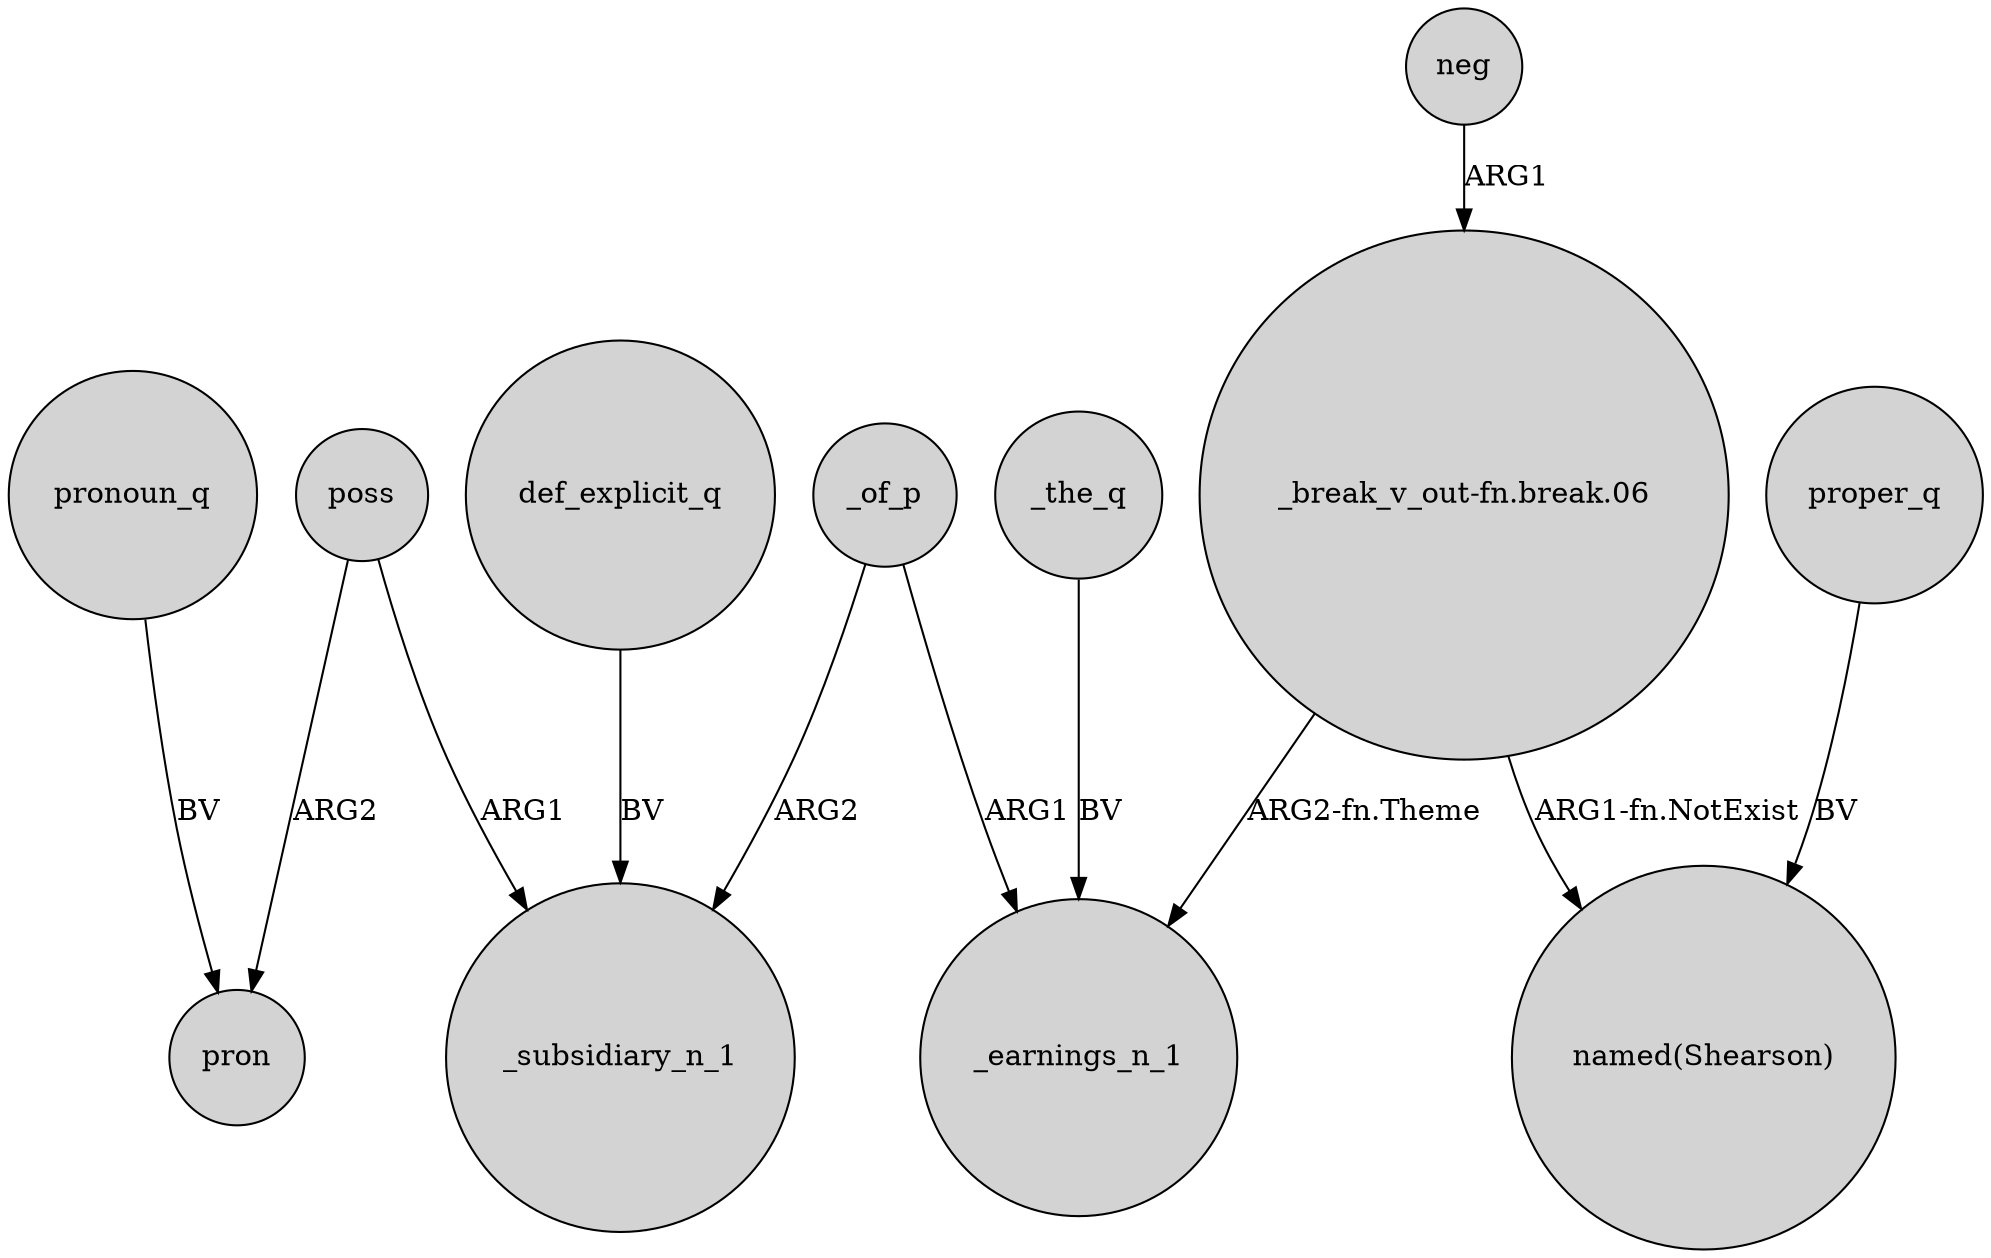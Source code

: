digraph {
	node [shape=circle style=filled]
	poss -> pron [label=ARG2]
	neg -> "_break_v_out-fn.break.06" [label=ARG1]
	proper_q -> "named(Shearson)" [label=BV]
	def_explicit_q -> _subsidiary_n_1 [label=BV]
	pronoun_q -> pron [label=BV]
	poss -> _subsidiary_n_1 [label=ARG1]
	"_break_v_out-fn.break.06" -> "named(Shearson)" [label="ARG1-fn.NotExist"]
	_of_p -> _earnings_n_1 [label=ARG1]
	_of_p -> _subsidiary_n_1 [label=ARG2]
	_the_q -> _earnings_n_1 [label=BV]
	"_break_v_out-fn.break.06" -> _earnings_n_1 [label="ARG2-fn.Theme"]
}
